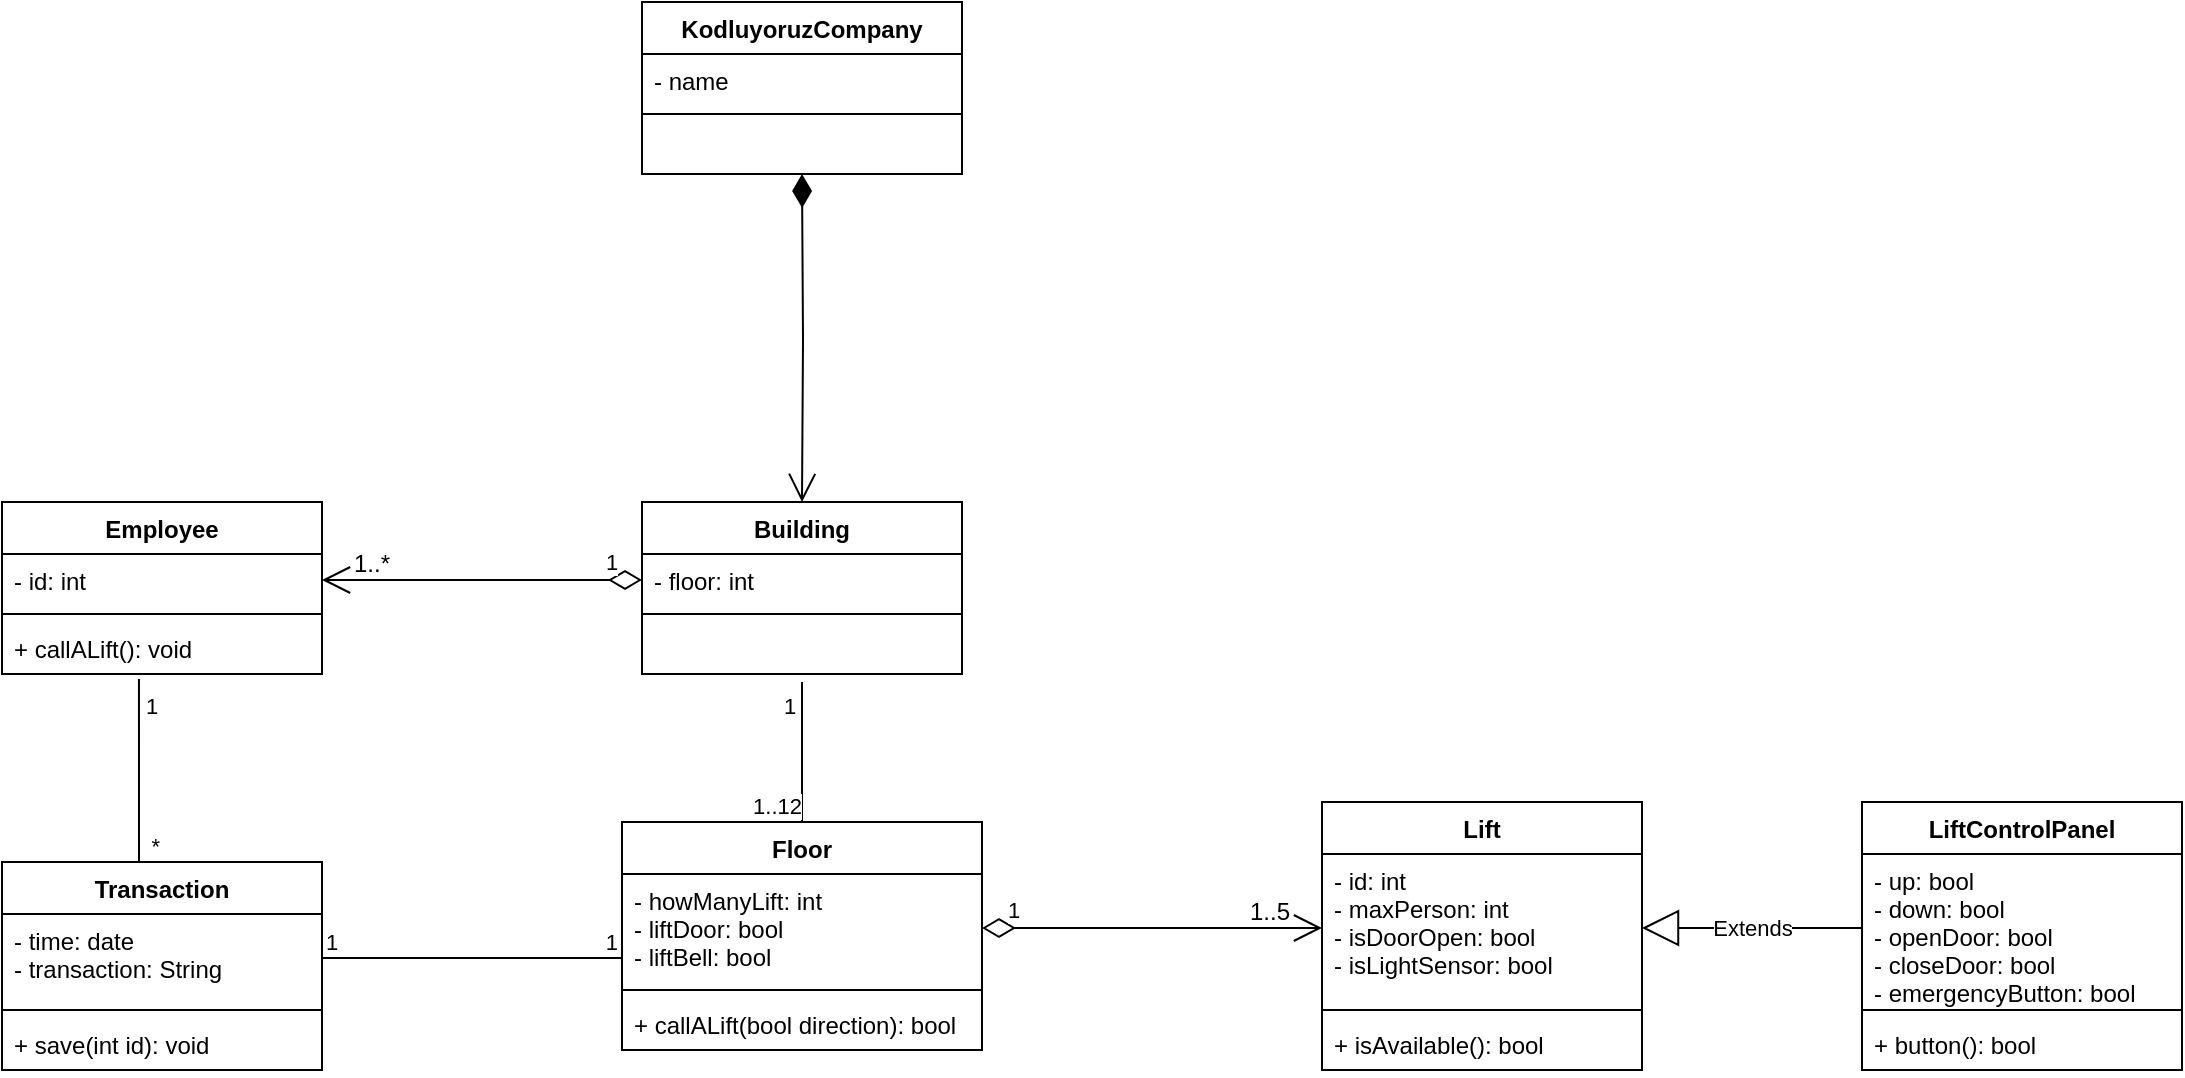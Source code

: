 <mxfile version="18.0.8" type="github"><diagram id="7RVcJAXdrKIklMAoU9JH" name="Page-1"><mxGraphModel dx="2134" dy="611" grid="1" gridSize="10" guides="1" tooltips="1" connect="1" arrows="1" fold="1" page="1" pageScale="1" pageWidth="850" pageHeight="1100" math="0" shadow="0"><root><mxCell id="0"/><mxCell id="1" parent="0"/><mxCell id="v21DgQCpfJfU0j1d09sq-1" value="KodluyoruzCompany" style="swimlane;fontStyle=1;align=center;verticalAlign=top;childLayout=stackLayout;horizontal=1;startSize=26;horizontalStack=0;resizeParent=1;resizeParentMax=0;resizeLast=0;collapsible=1;marginBottom=0;" vertex="1" parent="1"><mxGeometry x="250" y="120" width="160" height="86" as="geometry"/></mxCell><mxCell id="v21DgQCpfJfU0j1d09sq-2" value="- name" style="text;strokeColor=none;fillColor=none;align=left;verticalAlign=top;spacingLeft=4;spacingRight=4;overflow=hidden;rotatable=0;points=[[0,0.5],[1,0.5]];portConstraint=eastwest;" vertex="1" parent="v21DgQCpfJfU0j1d09sq-1"><mxGeometry y="26" width="160" height="26" as="geometry"/></mxCell><mxCell id="v21DgQCpfJfU0j1d09sq-3" value="" style="line;strokeWidth=1;fillColor=none;align=left;verticalAlign=middle;spacingTop=-1;spacingLeft=3;spacingRight=3;rotatable=0;labelPosition=right;points=[];portConstraint=eastwest;" vertex="1" parent="v21DgQCpfJfU0j1d09sq-1"><mxGeometry y="52" width="160" height="8" as="geometry"/></mxCell><mxCell id="v21DgQCpfJfU0j1d09sq-4" value="&#10;&#10;" style="text;strokeColor=none;fillColor=none;align=left;verticalAlign=top;spacingLeft=4;spacingRight=4;overflow=hidden;rotatable=0;points=[[0,0.5],[1,0.5]];portConstraint=eastwest;" vertex="1" parent="v21DgQCpfJfU0j1d09sq-1"><mxGeometry y="60" width="160" height="26" as="geometry"/></mxCell><mxCell id="v21DgQCpfJfU0j1d09sq-5" value="" style="endArrow=open;html=1;endSize=12;startArrow=diamondThin;startSize=14;startFill=1;edgeStyle=orthogonalEdgeStyle;align=left;verticalAlign=bottom;rounded=0;entryX=0.5;entryY=0;entryDx=0;entryDy=0;" edge="1" parent="1" target="v21DgQCpfJfU0j1d09sq-6"><mxGeometry x="-0.547" y="10" relative="1" as="geometry"><mxPoint x="330" y="206" as="sourcePoint"/><mxPoint x="329.5" y="356" as="targetPoint"/><Array as="points"/><mxPoint as="offset"/></mxGeometry></mxCell><mxCell id="v21DgQCpfJfU0j1d09sq-6" value="Building&#10;" style="swimlane;fontStyle=1;align=center;verticalAlign=top;childLayout=stackLayout;horizontal=1;startSize=26;horizontalStack=0;resizeParent=1;resizeParentMax=0;resizeLast=0;collapsible=1;marginBottom=0;" vertex="1" parent="1"><mxGeometry x="250" y="370" width="160" height="86" as="geometry"/></mxCell><mxCell id="v21DgQCpfJfU0j1d09sq-7" value="- floor: int" style="text;strokeColor=none;fillColor=none;align=left;verticalAlign=top;spacingLeft=4;spacingRight=4;overflow=hidden;rotatable=0;points=[[0,0.5],[1,0.5]];portConstraint=eastwest;" vertex="1" parent="v21DgQCpfJfU0j1d09sq-6"><mxGeometry y="26" width="160" height="26" as="geometry"/></mxCell><mxCell id="v21DgQCpfJfU0j1d09sq-8" value="" style="line;strokeWidth=1;fillColor=none;align=left;verticalAlign=middle;spacingTop=-1;spacingLeft=3;spacingRight=3;rotatable=0;labelPosition=right;points=[];portConstraint=eastwest;" vertex="1" parent="v21DgQCpfJfU0j1d09sq-6"><mxGeometry y="52" width="160" height="8" as="geometry"/></mxCell><mxCell id="v21DgQCpfJfU0j1d09sq-9" value="&#10;&#10;" style="text;strokeColor=none;fillColor=none;align=left;verticalAlign=top;spacingLeft=4;spacingRight=4;overflow=hidden;rotatable=0;points=[[0,0.5],[1,0.5]];portConstraint=eastwest;" vertex="1" parent="v21DgQCpfJfU0j1d09sq-6"><mxGeometry y="60" width="160" height="26" as="geometry"/></mxCell><mxCell id="v21DgQCpfJfU0j1d09sq-12" value="Employee" style="swimlane;fontStyle=1;align=center;verticalAlign=top;childLayout=stackLayout;horizontal=1;startSize=26;horizontalStack=0;resizeParent=1;resizeParentMax=0;resizeLast=0;collapsible=1;marginBottom=0;" vertex="1" parent="1"><mxGeometry x="-70" y="370" width="160" height="86" as="geometry"/></mxCell><mxCell id="v21DgQCpfJfU0j1d09sq-13" value="- id: int&#10;" style="text;strokeColor=none;fillColor=none;align=left;verticalAlign=top;spacingLeft=4;spacingRight=4;overflow=hidden;rotatable=0;points=[[0,0.5],[1,0.5]];portConstraint=eastwest;" vertex="1" parent="v21DgQCpfJfU0j1d09sq-12"><mxGeometry y="26" width="160" height="26" as="geometry"/></mxCell><mxCell id="v21DgQCpfJfU0j1d09sq-14" value="" style="line;strokeWidth=1;fillColor=none;align=left;verticalAlign=middle;spacingTop=-1;spacingLeft=3;spacingRight=3;rotatable=0;labelPosition=right;points=[];portConstraint=eastwest;" vertex="1" parent="v21DgQCpfJfU0j1d09sq-12"><mxGeometry y="52" width="160" height="8" as="geometry"/></mxCell><mxCell id="v21DgQCpfJfU0j1d09sq-15" value="+ callALift(): void" style="text;strokeColor=none;fillColor=none;align=left;verticalAlign=top;spacingLeft=4;spacingRight=4;overflow=hidden;rotatable=0;points=[[0,0.5],[1,0.5]];portConstraint=eastwest;" vertex="1" parent="v21DgQCpfJfU0j1d09sq-12"><mxGeometry y="60" width="160" height="26" as="geometry"/></mxCell><mxCell id="v21DgQCpfJfU0j1d09sq-16" value="1" style="endArrow=open;html=1;endSize=12;startArrow=diamondThin;startSize=14;startFill=0;edgeStyle=orthogonalEdgeStyle;align=left;verticalAlign=bottom;rounded=0;exitX=0;exitY=0.5;exitDx=0;exitDy=0;entryX=1;entryY=0.5;entryDx=0;entryDy=0;" edge="1" parent="1"><mxGeometry x="-0.75" relative="1" as="geometry"><mxPoint x="250" y="409" as="sourcePoint"/><mxPoint x="90" y="409" as="targetPoint"/><mxPoint as="offset"/></mxGeometry></mxCell><mxCell id="v21DgQCpfJfU0j1d09sq-17" value="1..*" style="text;strokeColor=none;fillColor=none;align=left;verticalAlign=top;spacingLeft=4;spacingRight=4;overflow=hidden;rotatable=0;points=[[0,0.5],[1,0.5]];portConstraint=eastwest;" vertex="1" parent="1"><mxGeometry x="100" y="387" width="100" height="26" as="geometry"/></mxCell><mxCell id="v21DgQCpfJfU0j1d09sq-18" value="Lift" style="swimlane;fontStyle=1;align=center;verticalAlign=top;childLayout=stackLayout;horizontal=1;startSize=26;horizontalStack=0;resizeParent=1;resizeParentMax=0;resizeLast=0;collapsible=1;marginBottom=0;" vertex="1" parent="1"><mxGeometry x="590" y="520" width="160" height="134" as="geometry"/></mxCell><mxCell id="v21DgQCpfJfU0j1d09sq-19" value="- id: int&#10;- maxPerson: int&#10;- isDoorOpen: bool&#10;- isLightSensor: bool " style="text;strokeColor=none;fillColor=none;align=left;verticalAlign=top;spacingLeft=4;spacingRight=4;overflow=hidden;rotatable=0;points=[[0,0.5],[1,0.5]];portConstraint=eastwest;" vertex="1" parent="v21DgQCpfJfU0j1d09sq-18"><mxGeometry y="26" width="160" height="74" as="geometry"/></mxCell><mxCell id="v21DgQCpfJfU0j1d09sq-20" value="" style="line;strokeWidth=1;fillColor=none;align=left;verticalAlign=middle;spacingTop=-1;spacingLeft=3;spacingRight=3;rotatable=0;labelPosition=right;points=[];portConstraint=eastwest;" vertex="1" parent="v21DgQCpfJfU0j1d09sq-18"><mxGeometry y="100" width="160" height="8" as="geometry"/></mxCell><mxCell id="v21DgQCpfJfU0j1d09sq-21" value="+ isAvailable(): bool" style="text;strokeColor=none;fillColor=none;align=left;verticalAlign=top;spacingLeft=4;spacingRight=4;overflow=hidden;rotatable=0;points=[[0,0.5],[1,0.5]];portConstraint=eastwest;" vertex="1" parent="v21DgQCpfJfU0j1d09sq-18"><mxGeometry y="108" width="160" height="26" as="geometry"/></mxCell><mxCell id="v21DgQCpfJfU0j1d09sq-22" value="1" style="endArrow=open;html=1;endSize=12;startArrow=diamondThin;startSize=14;startFill=0;edgeStyle=orthogonalEdgeStyle;align=left;verticalAlign=bottom;rounded=0;exitX=1;exitY=0.5;exitDx=0;exitDy=0;entryX=0;entryY=0.5;entryDx=0;entryDy=0;" edge="1" parent="1" source="v21DgQCpfJfU0j1d09sq-32" target="v21DgQCpfJfU0j1d09sq-19"><mxGeometry x="-0.875" relative="1" as="geometry"><mxPoint x="350" y="370" as="sourcePoint"/><mxPoint x="510" y="370" as="targetPoint"/><Array as="points"><mxPoint x="470" y="583"/><mxPoint x="470" y="583"/></Array><mxPoint as="offset"/></mxGeometry></mxCell><mxCell id="v21DgQCpfJfU0j1d09sq-23" value="1..5" style="text;strokeColor=none;fillColor=none;align=left;verticalAlign=top;spacingLeft=4;spacingRight=4;overflow=hidden;rotatable=0;points=[[0,0.5],[1,0.5]];portConstraint=eastwest;" vertex="1" parent="1"><mxGeometry x="548" y="561" width="39" height="26" as="geometry"/></mxCell><mxCell id="v21DgQCpfJfU0j1d09sq-24" value="LiftControlPanel" style="swimlane;fontStyle=1;align=center;verticalAlign=top;childLayout=stackLayout;horizontal=1;startSize=26;horizontalStack=0;resizeParent=1;resizeParentMax=0;resizeLast=0;collapsible=1;marginBottom=0;" vertex="1" parent="1"><mxGeometry x="860" y="520" width="160" height="134" as="geometry"/></mxCell><mxCell id="v21DgQCpfJfU0j1d09sq-25" value="- up: bool&#10;- down: bool&#10;- openDoor: bool&#10;- closeDoor: bool&#10;- emergencyButton: bool" style="text;strokeColor=none;fillColor=none;align=left;verticalAlign=top;spacingLeft=4;spacingRight=4;overflow=hidden;rotatable=0;points=[[0,0.5],[1,0.5]];portConstraint=eastwest;" vertex="1" parent="v21DgQCpfJfU0j1d09sq-24"><mxGeometry y="26" width="160" height="74" as="geometry"/></mxCell><mxCell id="v21DgQCpfJfU0j1d09sq-26" value="" style="line;strokeWidth=1;fillColor=none;align=left;verticalAlign=middle;spacingTop=-1;spacingLeft=3;spacingRight=3;rotatable=0;labelPosition=right;points=[];portConstraint=eastwest;" vertex="1" parent="v21DgQCpfJfU0j1d09sq-24"><mxGeometry y="100" width="160" height="8" as="geometry"/></mxCell><mxCell id="v21DgQCpfJfU0j1d09sq-27" value="+ button(): bool" style="text;strokeColor=none;fillColor=none;align=left;verticalAlign=top;spacingLeft=4;spacingRight=4;overflow=hidden;rotatable=0;points=[[0,0.5],[1,0.5]];portConstraint=eastwest;" vertex="1" parent="v21DgQCpfJfU0j1d09sq-24"><mxGeometry y="108" width="160" height="26" as="geometry"/></mxCell><mxCell id="v21DgQCpfJfU0j1d09sq-31" value="Floor" style="swimlane;fontStyle=1;align=center;verticalAlign=top;childLayout=stackLayout;horizontal=1;startSize=26;horizontalStack=0;resizeParent=1;resizeParentMax=0;resizeLast=0;collapsible=1;marginBottom=0;" vertex="1" parent="1"><mxGeometry x="240" y="530" width="180" height="114" as="geometry"/></mxCell><mxCell id="v21DgQCpfJfU0j1d09sq-32" value="- howManyLift: int&#10;- liftDoor: bool&#10;- liftBell: bool" style="text;strokeColor=none;fillColor=none;align=left;verticalAlign=top;spacingLeft=4;spacingRight=4;overflow=hidden;rotatable=0;points=[[0,0.5],[1,0.5]];portConstraint=eastwest;" vertex="1" parent="v21DgQCpfJfU0j1d09sq-31"><mxGeometry y="26" width="180" height="54" as="geometry"/></mxCell><mxCell id="v21DgQCpfJfU0j1d09sq-33" value="" style="line;strokeWidth=1;fillColor=none;align=left;verticalAlign=middle;spacingTop=-1;spacingLeft=3;spacingRight=3;rotatable=0;labelPosition=right;points=[];portConstraint=eastwest;" vertex="1" parent="v21DgQCpfJfU0j1d09sq-31"><mxGeometry y="80" width="180" height="8" as="geometry"/></mxCell><mxCell id="v21DgQCpfJfU0j1d09sq-34" value="+ callALift(bool direction): bool&#10;" style="text;strokeColor=none;fillColor=none;align=left;verticalAlign=top;spacingLeft=4;spacingRight=4;overflow=hidden;rotatable=0;points=[[0,0.5],[1,0.5]];portConstraint=eastwest;" vertex="1" parent="v21DgQCpfJfU0j1d09sq-31"><mxGeometry y="88" width="180" height="26" as="geometry"/></mxCell><mxCell id="v21DgQCpfJfU0j1d09sq-35" value="" style="endArrow=none;html=1;edgeStyle=orthogonalEdgeStyle;rounded=0;" edge="1" parent="1"><mxGeometry relative="1" as="geometry"><mxPoint x="330" y="460" as="sourcePoint"/><mxPoint x="330" y="530" as="targetPoint"/></mxGeometry></mxCell><mxCell id="v21DgQCpfJfU0j1d09sq-36" value="1" style="edgeLabel;resizable=0;html=1;align=left;verticalAlign=bottom;" connectable="0" vertex="1" parent="v21DgQCpfJfU0j1d09sq-35"><mxGeometry x="-1" relative="1" as="geometry"><mxPoint x="-11" y="20" as="offset"/></mxGeometry></mxCell><mxCell id="v21DgQCpfJfU0j1d09sq-37" value="1..12" style="edgeLabel;resizable=0;html=1;align=right;verticalAlign=bottom;" connectable="0" vertex="1" parent="v21DgQCpfJfU0j1d09sq-35"><mxGeometry x="1" relative="1" as="geometry"/></mxCell><mxCell id="v21DgQCpfJfU0j1d09sq-38" value="Transaction" style="swimlane;fontStyle=1;align=center;verticalAlign=top;childLayout=stackLayout;horizontal=1;startSize=26;horizontalStack=0;resizeParent=1;resizeParentMax=0;resizeLast=0;collapsible=1;marginBottom=0;" vertex="1" parent="1"><mxGeometry x="-70" y="550" width="160" height="104" as="geometry"/></mxCell><mxCell id="v21DgQCpfJfU0j1d09sq-39" value="- time: date&#10;- transaction: String" style="text;strokeColor=none;fillColor=none;align=left;verticalAlign=top;spacingLeft=4;spacingRight=4;overflow=hidden;rotatable=0;points=[[0,0.5],[1,0.5]];portConstraint=eastwest;" vertex="1" parent="v21DgQCpfJfU0j1d09sq-38"><mxGeometry y="26" width="160" height="44" as="geometry"/></mxCell><mxCell id="v21DgQCpfJfU0j1d09sq-40" value="" style="line;strokeWidth=1;fillColor=none;align=left;verticalAlign=middle;spacingTop=-1;spacingLeft=3;spacingRight=3;rotatable=0;labelPosition=right;points=[];portConstraint=eastwest;" vertex="1" parent="v21DgQCpfJfU0j1d09sq-38"><mxGeometry y="70" width="160" height="8" as="geometry"/></mxCell><mxCell id="v21DgQCpfJfU0j1d09sq-41" value="+ save(int id): void" style="text;strokeColor=none;fillColor=none;align=left;verticalAlign=top;spacingLeft=4;spacingRight=4;overflow=hidden;rotatable=0;points=[[0,0.5],[1,0.5]];portConstraint=eastwest;" vertex="1" parent="v21DgQCpfJfU0j1d09sq-38"><mxGeometry y="78" width="160" height="26" as="geometry"/></mxCell><mxCell id="v21DgQCpfJfU0j1d09sq-42" value="Extends" style="endArrow=block;endSize=16;endFill=0;html=1;rounded=0;exitX=0;exitY=0.5;exitDx=0;exitDy=0;entryX=1;entryY=0.5;entryDx=0;entryDy=0;" edge="1" parent="1" source="v21DgQCpfJfU0j1d09sq-25" target="v21DgQCpfJfU0j1d09sq-19"><mxGeometry width="160" relative="1" as="geometry"><mxPoint x="540" y="510" as="sourcePoint"/><mxPoint x="700" y="510" as="targetPoint"/></mxGeometry></mxCell><mxCell id="v21DgQCpfJfU0j1d09sq-43" value="" style="endArrow=none;html=1;edgeStyle=orthogonalEdgeStyle;rounded=0;exitX=0.428;exitY=1.096;exitDx=0;exitDy=0;exitPerimeter=0;entryX=0.5;entryY=0;entryDx=0;entryDy=0;" edge="1" parent="1" source="v21DgQCpfJfU0j1d09sq-15" target="v21DgQCpfJfU0j1d09sq-38"><mxGeometry relative="1" as="geometry"><mxPoint x="250" y="510" as="sourcePoint"/><mxPoint x="410" y="510" as="targetPoint"/><Array as="points"><mxPoint x="-1" y="550"/></Array></mxGeometry></mxCell><mxCell id="v21DgQCpfJfU0j1d09sq-44" value="1" style="edgeLabel;resizable=0;html=1;align=left;verticalAlign=bottom;" connectable="0" vertex="1" parent="v21DgQCpfJfU0j1d09sq-43"><mxGeometry x="-1" relative="1" as="geometry"><mxPoint x="2" y="22" as="offset"/></mxGeometry></mxCell><mxCell id="v21DgQCpfJfU0j1d09sq-45" value="*" style="edgeLabel;resizable=0;html=1;align=right;verticalAlign=bottom;" connectable="0" vertex="1" parent="v21DgQCpfJfU0j1d09sq-43"><mxGeometry x="1" relative="1" as="geometry"><mxPoint as="offset"/></mxGeometry></mxCell><mxCell id="v21DgQCpfJfU0j1d09sq-47" value="" style="endArrow=none;html=1;edgeStyle=orthogonalEdgeStyle;rounded=0;exitX=1;exitY=0.5;exitDx=0;exitDy=0;entryX=0;entryY=0.5;entryDx=0;entryDy=0;" edge="1" parent="1" source="v21DgQCpfJfU0j1d09sq-39" target="v21DgQCpfJfU0j1d09sq-32"><mxGeometry relative="1" as="geometry"><mxPoint x="250" y="510" as="sourcePoint"/><mxPoint x="410" y="510" as="targetPoint"/><Array as="points"><mxPoint x="240" y="598"/></Array></mxGeometry></mxCell><mxCell id="v21DgQCpfJfU0j1d09sq-48" value="1" style="edgeLabel;resizable=0;html=1;align=left;verticalAlign=bottom;" connectable="0" vertex="1" parent="v21DgQCpfJfU0j1d09sq-47"><mxGeometry x="-1" relative="1" as="geometry"/></mxCell><mxCell id="v21DgQCpfJfU0j1d09sq-49" value="1" style="edgeLabel;resizable=0;html=1;align=right;verticalAlign=bottom;" connectable="0" vertex="1" parent="v21DgQCpfJfU0j1d09sq-47"><mxGeometry x="1" relative="1" as="geometry"><mxPoint x="-2" y="15" as="offset"/></mxGeometry></mxCell></root></mxGraphModel></diagram></mxfile>